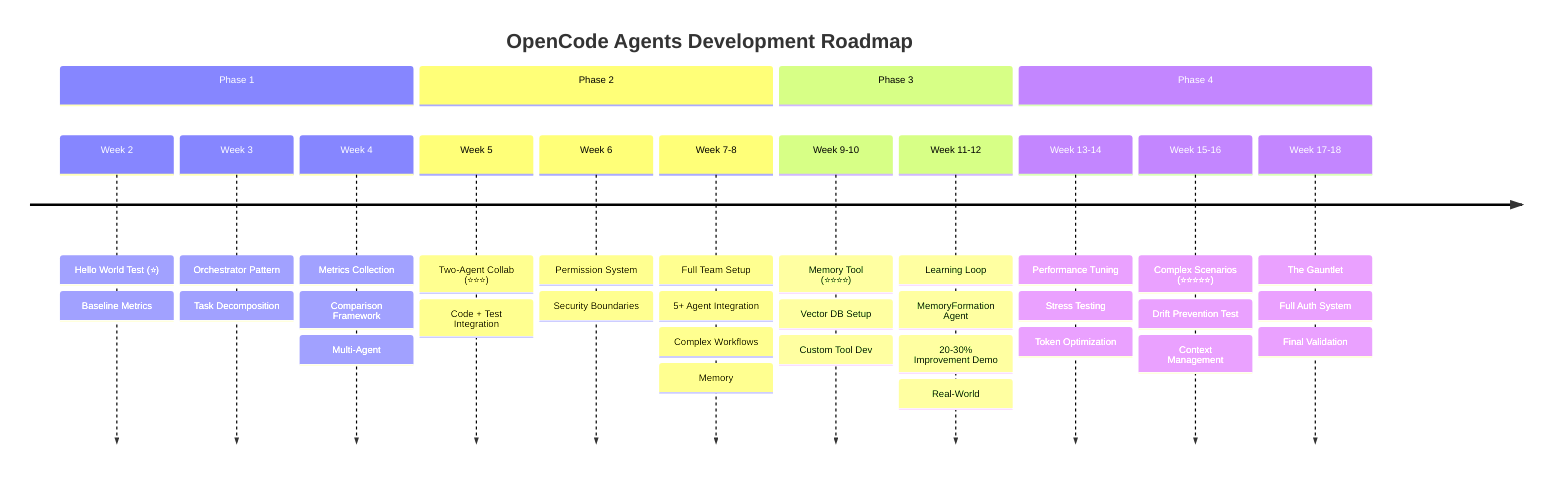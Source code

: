 timeline
    title OpenCode Agents Development Roadmap
    events:
        section Phase 0: Setup
            Week 1 : Repository Init
                : Documentation
                : Structure Planning
        section Phase 1: Foundation
            Week 2 : Hello World Test (⭐)
                : Baseline Metrics
            Week 3 : Orchestrator Pattern
                : Task Decomposition
            Week 4 : Metrics Collection
                : Comparison Framework
        section Phase 2: Multi-Agent
            Week 5 : Two-Agent Collab (⭐⭐⭐)
                : Code + Test Integration
            Week 6 : Permission System
                : Security Boundaries
            Week 7-8 : Full Team Setup
                    : 5+ Agent Integration
                    : Complex Workflows
        section Phase 3: Memory
            Week 9-10 : Memory Tool (⭐⭐⭐⭐)
                    : Vector DB Setup
                    : Custom Tool Dev
            Week 11-12 : Learning Loop
                    : MemoryFormation Agent
                    : 20-30% Improvement Demo
        section Phase 4: Real-World
            Week 13-14 : Performance Tuning
                    : Stress Testing
                    : Token Optimization
            Week 15-16 : Complex Scenarios (⭐⭐⭐⭐⭐)
                    : Drift Prevention Test
                    : Context Management
            Week 17-18 : The Gauntlet
                    : Full Auth System
                    : Final Validation